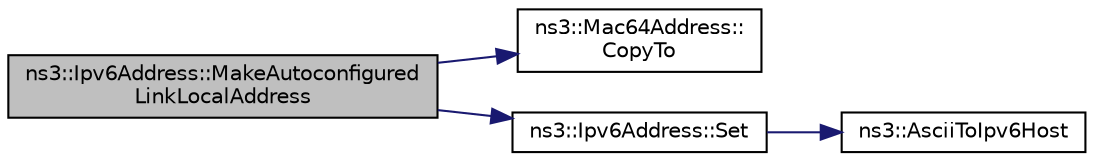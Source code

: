 digraph "ns3::Ipv6Address::MakeAutoconfiguredLinkLocalAddress"
{
 // LATEX_PDF_SIZE
  edge [fontname="Helvetica",fontsize="10",labelfontname="Helvetica",labelfontsize="10"];
  node [fontname="Helvetica",fontsize="10",shape=record];
  rankdir="LR";
  Node1 [label="ns3::Ipv6Address::MakeAutoconfigured\lLinkLocalAddress",height=0.2,width=0.4,color="black", fillcolor="grey75", style="filled", fontcolor="black",tooltip="Make the autoconfigured link-local IPv6 address with Mac64Address."];
  Node1 -> Node2 [color="midnightblue",fontsize="10",style="solid",fontname="Helvetica"];
  Node2 [label="ns3::Mac64Address::\lCopyTo",height=0.2,width=0.4,color="black", fillcolor="white", style="filled",URL="$classns3_1_1_mac64_address.html#a8f4e8fa0cc16d38d3c50546e6c45b16e",tooltip=" "];
  Node1 -> Node3 [color="midnightblue",fontsize="10",style="solid",fontname="Helvetica"];
  Node3 [label="ns3::Ipv6Address::Set",height=0.2,width=0.4,color="black", fillcolor="white", style="filled",URL="$classns3_1_1_ipv6_address.html#aa5566a72cd0db41ef149a444977b6d7f",tooltip="Sets an Ipv6Address by parsing the input C-string."];
  Node3 -> Node4 [color="midnightblue",fontsize="10",style="solid",fontname="Helvetica"];
  Node4 [label="ns3::AsciiToIpv6Host",height=0.2,width=0.4,color="black", fillcolor="white", style="filled",URL="$namespacens3.html#aba8266b47e04689cbaa4d1c34e68fedf",tooltip="Convert an IPv6 C-string into a 128-bit representation."];
}
